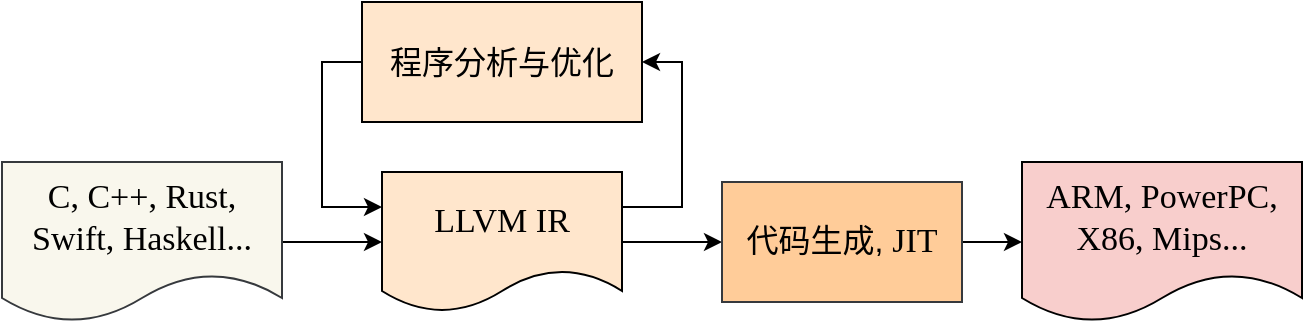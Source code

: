 <mxfile version="22.1.11" type="github">
  <diagram name="第 1 页" id="V14EhFcgrSWueC0OwyNH">
    <mxGraphModel dx="982" dy="518" grid="1" gridSize="10" guides="1" tooltips="1" connect="1" arrows="1" fold="1" page="1" pageScale="1" pageWidth="827" pageHeight="1169" math="0" shadow="0">
      <root>
        <mxCell id="0" />
        <mxCell id="1" parent="0" />
        <mxCell id="KmfpdAIRS1_6J4HnISgf-1" value="" style="edgeStyle=orthogonalEdgeStyle;rounded=0;orthogonalLoop=1;jettySize=auto;html=1;" edge="1" parent="1" source="KmfpdAIRS1_6J4HnISgf-2" target="KmfpdAIRS1_6J4HnISgf-5">
          <mxGeometry relative="1" as="geometry" />
        </mxCell>
        <mxCell id="KmfpdAIRS1_6J4HnISgf-2" value="&lt;div&gt;&lt;font face=&quot;Times New Roman&quot; style=&quot;font-size: 17px;&quot;&gt;C, C++, Rust, Swift, Haskell...&lt;/font&gt;&lt;/div&gt;" style="shape=document;whiteSpace=wrap;html=1;boundedLbl=1;fillColor=#f9f7ed;strokeColor=#36393d;" vertex="1" parent="1">
          <mxGeometry x="110" y="190" width="140" height="80" as="geometry" />
        </mxCell>
        <mxCell id="KmfpdAIRS1_6J4HnISgf-3" value="" style="edgeStyle=orthogonalEdgeStyle;rounded=0;orthogonalLoop=1;jettySize=auto;html=1;" edge="1" parent="1" source="KmfpdAIRS1_6J4HnISgf-5" target="KmfpdAIRS1_6J4HnISgf-7">
          <mxGeometry relative="1" as="geometry" />
        </mxCell>
        <mxCell id="KmfpdAIRS1_6J4HnISgf-5" value="&lt;font face=&quot;Times New Roman&quot; style=&quot;font-size: 17px;&quot;&gt;LLVM IR&lt;/font&gt;" style="shape=document;whiteSpace=wrap;html=1;boundedLbl=1;fillColor=#ffe6cc;strokeColor=#000000;" vertex="1" parent="1">
          <mxGeometry x="300" y="195" width="120" height="70" as="geometry" />
        </mxCell>
        <mxCell id="KmfpdAIRS1_6J4HnISgf-6" value="" style="edgeStyle=orthogonalEdgeStyle;rounded=0;orthogonalLoop=1;jettySize=auto;html=1;" edge="1" parent="1" source="KmfpdAIRS1_6J4HnISgf-7" target="KmfpdAIRS1_6J4HnISgf-8">
          <mxGeometry relative="1" as="geometry" />
        </mxCell>
        <mxCell id="KmfpdAIRS1_6J4HnISgf-7" value="&lt;font style=&quot;&quot;&gt;&lt;span style=&quot;font-size: 16px;&quot;&gt;代码生成, &lt;/span&gt;&lt;font style=&quot;font-size: 17px;&quot; face=&quot;Times New Roman&quot;&gt;JIT&lt;/font&gt;&lt;/font&gt;" style="whiteSpace=wrap;html=1;fillColor=#ffcc99;strokeColor=#36393d;" vertex="1" parent="1">
          <mxGeometry x="470" y="200" width="120" height="60" as="geometry" />
        </mxCell>
        <mxCell id="KmfpdAIRS1_6J4HnISgf-8" value="&lt;div style=&quot;font-size: 17px;&quot;&gt;&lt;font style=&quot;font-size: 17px;&quot; face=&quot;Times New Roman&quot;&gt;&lt;font style=&quot;font-size: 17px;&quot;&gt;ARM,&amp;nbsp;&lt;/font&gt;&lt;span style=&quot;background-color: initial;&quot;&gt;PowerPC,&lt;/span&gt;&lt;/font&gt;&lt;/div&gt;&lt;div style=&quot;font-size: 17px;&quot;&gt;&lt;font face=&quot;Times New Roman&quot; style=&quot;font-size: 17px;&quot;&gt;X86, Mips..&lt;/font&gt;&lt;font face=&quot;okeiMYgmep0lcBc6LFoL&quot; style=&quot;font-size: 17px;&quot;&gt;.&lt;/font&gt;&lt;/div&gt;" style="shape=document;whiteSpace=wrap;html=1;boundedLbl=1;fillColor=#f8cecc;strokeColor=#000000;" vertex="1" parent="1">
          <mxGeometry x="620" y="190" width="140" height="80" as="geometry" />
        </mxCell>
        <mxCell id="KmfpdAIRS1_6J4HnISgf-9" value="&lt;font style=&quot;font-size: 16px&quot;&gt;程序分析与优化&lt;br&gt;&lt;/font&gt;" style="whiteSpace=wrap;html=1;fillColor=#ffe6cc;strokeColor=#000000;" vertex="1" parent="1">
          <mxGeometry x="290" y="110" width="140" height="60" as="geometry" />
        </mxCell>
        <mxCell id="KmfpdAIRS1_6J4HnISgf-12" value="" style="edgeStyle=elbowEdgeStyle;elbow=horizontal;endArrow=classic;html=1;rounded=0;exitX=0;exitY=0.5;exitDx=0;exitDy=0;entryX=0;entryY=0.25;entryDx=0;entryDy=0;" edge="1" parent="1" source="KmfpdAIRS1_6J4HnISgf-9" target="KmfpdAIRS1_6J4HnISgf-5">
          <mxGeometry width="50" height="50" relative="1" as="geometry">
            <mxPoint x="440" y="260" as="sourcePoint" />
            <mxPoint x="490" y="210" as="targetPoint" />
            <Array as="points">
              <mxPoint x="270" y="170" />
            </Array>
          </mxGeometry>
        </mxCell>
        <mxCell id="KmfpdAIRS1_6J4HnISgf-13" value="" style="edgeStyle=elbowEdgeStyle;elbow=horizontal;endArrow=classic;html=1;rounded=0;entryX=1;entryY=0.5;entryDx=0;entryDy=0;exitX=1;exitY=0.25;exitDx=0;exitDy=0;" edge="1" parent="1" source="KmfpdAIRS1_6J4HnISgf-5" target="KmfpdAIRS1_6J4HnISgf-9">
          <mxGeometry width="50" height="50" relative="1" as="geometry">
            <mxPoint x="440" y="260" as="sourcePoint" />
            <mxPoint x="490" y="210" as="targetPoint" />
            <Array as="points">
              <mxPoint x="450" y="160" />
              <mxPoint x="440" y="165" />
            </Array>
          </mxGeometry>
        </mxCell>
      </root>
    </mxGraphModel>
  </diagram>
</mxfile>
